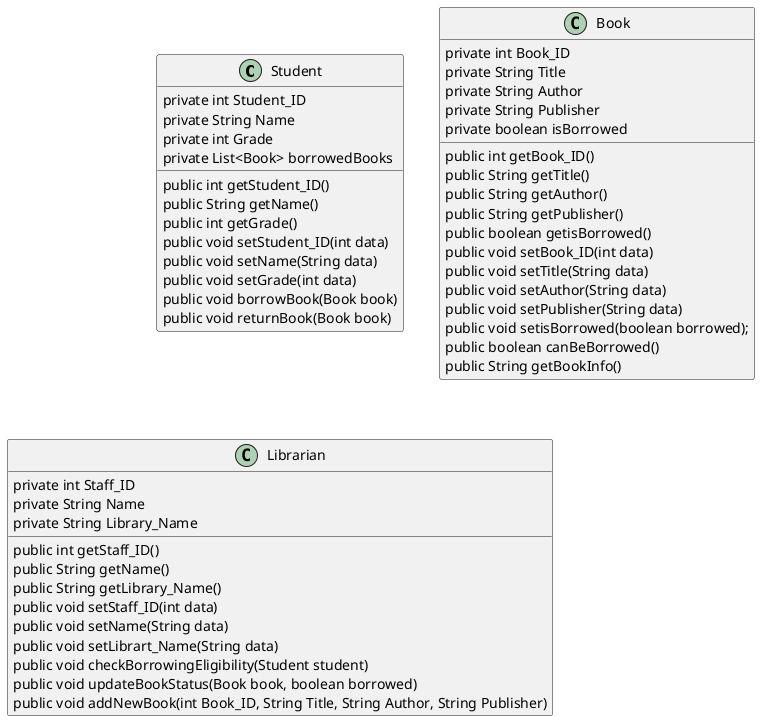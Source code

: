 @startuml
class Student {
    private int Student_ID
    private String Name
    private int Grade
    private List<Book> borrowedBooks
    public int getStudent_ID()
    public String getName()
    public int getGrade()
    public void setStudent_ID(int data)
    public void setName(String data)
    public void setGrade(int data)
    public void borrowBook(Book book)
    public void returnBook(Book book)
}
class Book {
    private int Book_ID
    private String Title
    private String Author
    private String Publisher
    private boolean isBorrowed
    public int getBook_ID()
    public String getTitle()
    public String getAuthor()
    public String getPublisher()
    public boolean getisBorrowed()
    public void setBook_ID(int data)
    public void setTitle(String data)
    public void setAuthor(String data)
    public void setPublisher(String data)
    public void setisBorrowed(boolean borrowed);
    public boolean canBeBorrowed()
    public String getBookInfo()
}
class Librarian {
    private int Staff_ID
    private String Name
    private String Library_Name
    public int getStaff_ID()
    public String getName()
    public String getLibrary_Name()
    public void setStaff_ID(int data)
    public void setName(String data)
    public void setLibrart_Name(String data)
    public void checkBorrowingEligibility(Student student)
    public void updateBookStatus(Book book, boolean borrowed)
    public void addNewBook(int Book_ID, String Title, String Author, String Publisher)
}

@enduml